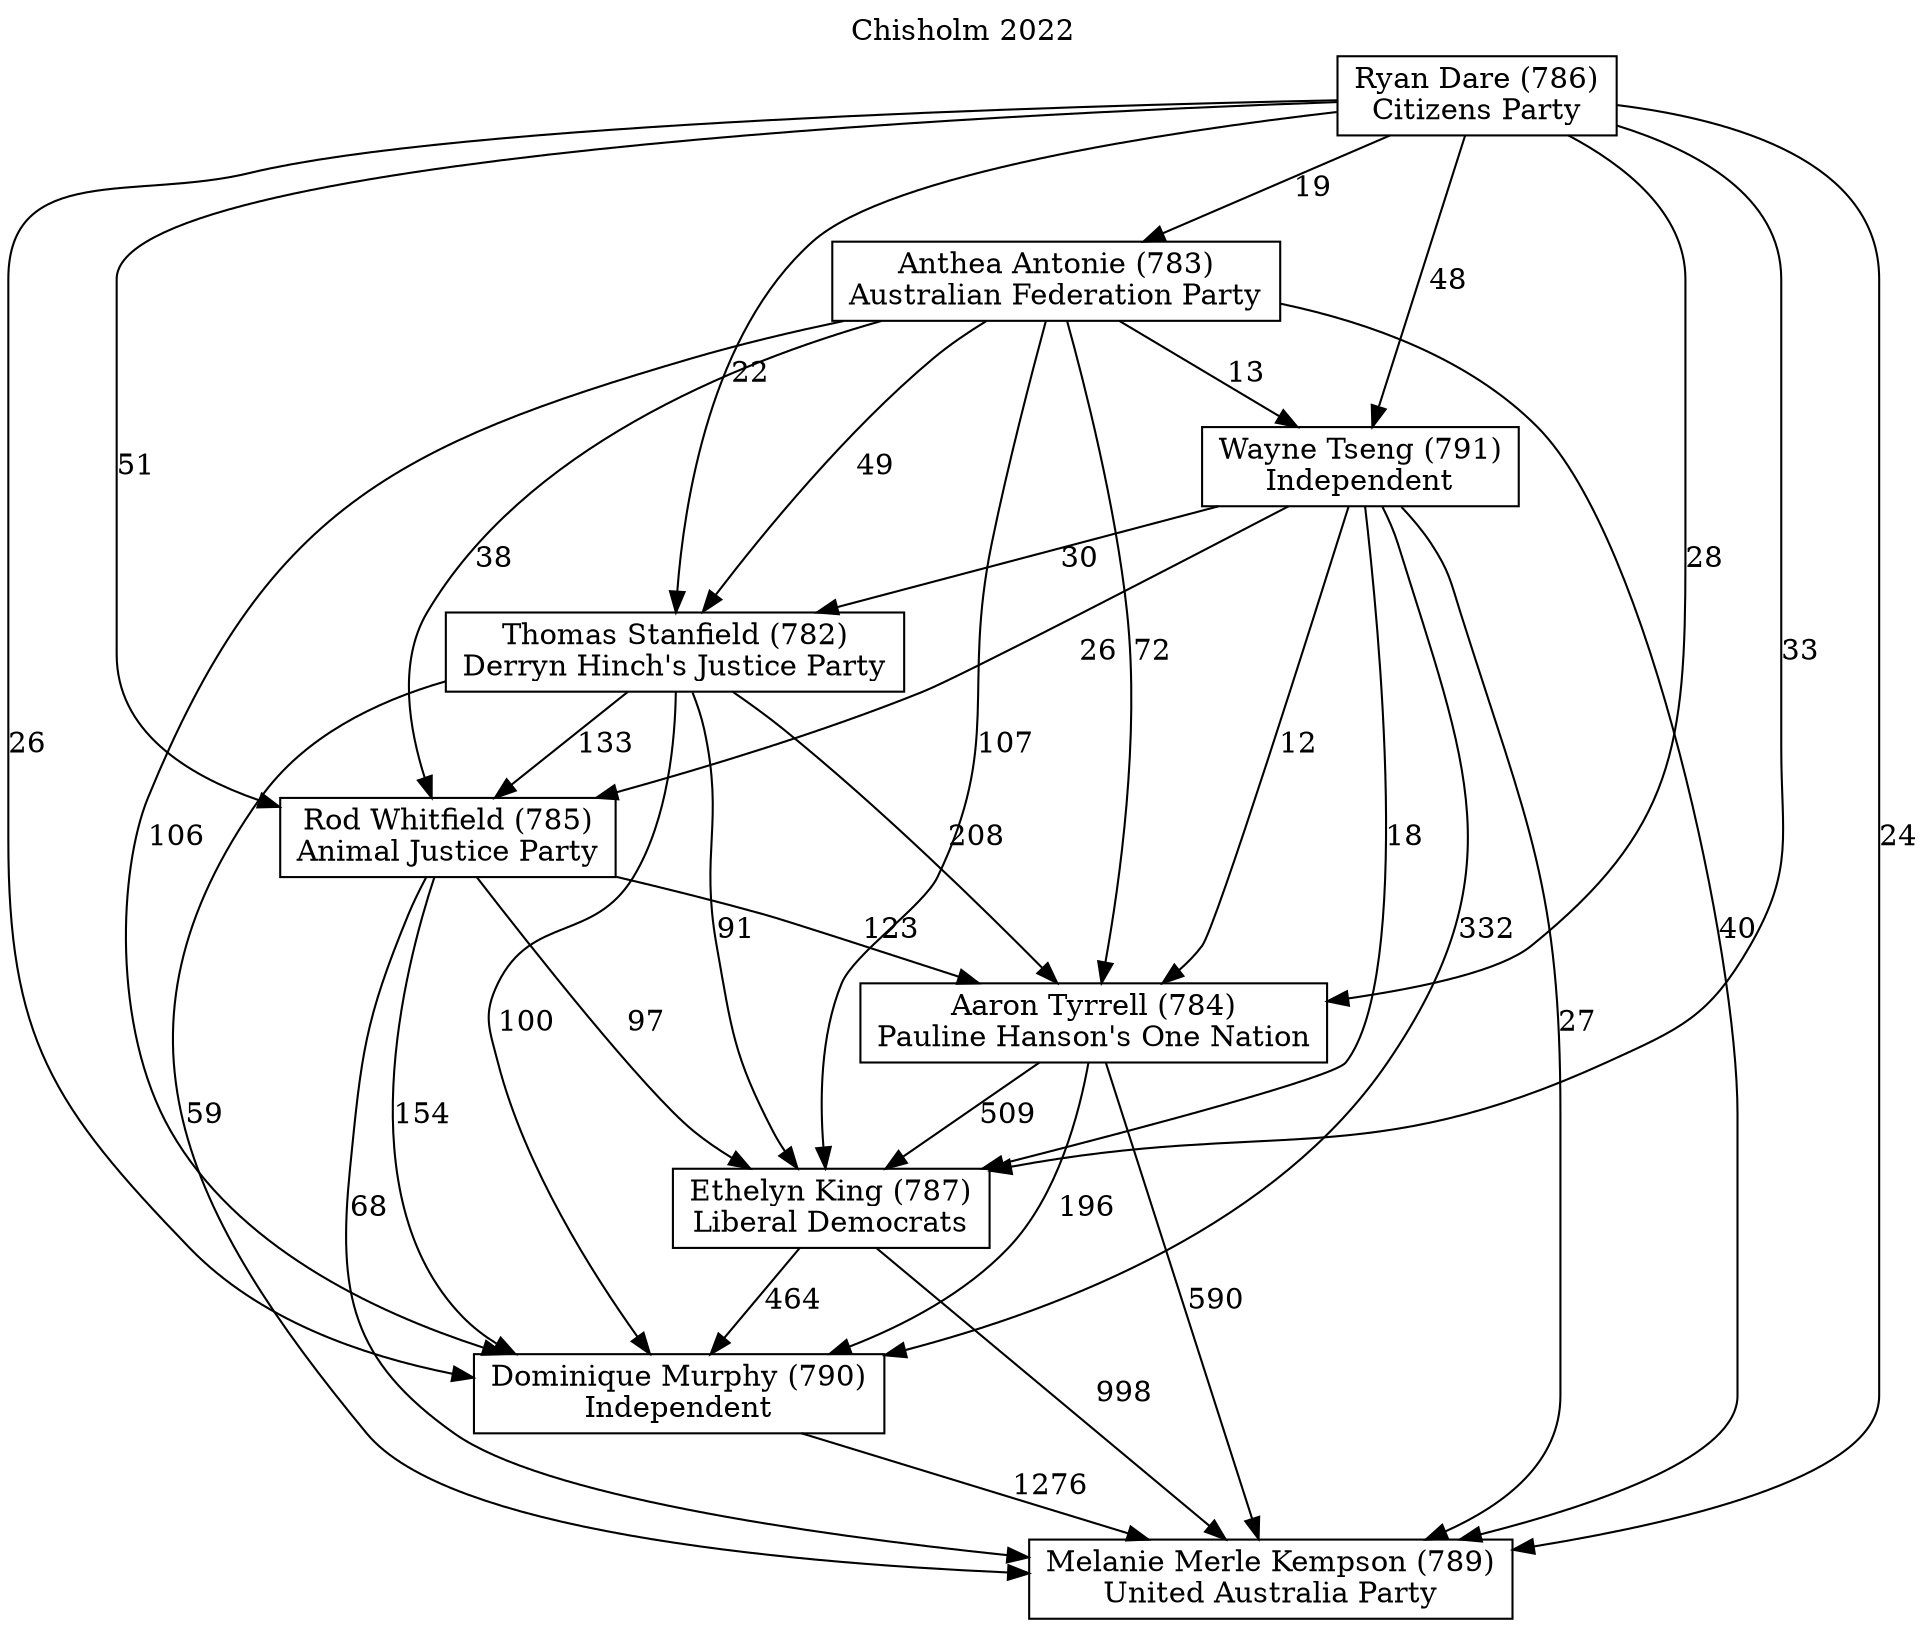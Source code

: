 // House preference flow
digraph "Melanie Merle Kempson (789)_Chisholm_2022" {
	graph [label="Chisholm 2022" labelloc=t mclimit=2]
	node [shape=box]
	"Melanie Merle Kempson (789)" [label="Melanie Merle Kempson (789)
United Australia Party"]
	"Dominique Murphy (790)" [label="Dominique Murphy (790)
Independent"]
	"Ethelyn King (787)" [label="Ethelyn King (787)
Liberal Democrats"]
	"Aaron Tyrrell (784)" [label="Aaron Tyrrell (784)
Pauline Hanson's One Nation"]
	"Rod Whitfield (785)" [label="Rod Whitfield (785)
Animal Justice Party"]
	"Thomas Stanfield (782)" [label="Thomas Stanfield (782)
Derryn Hinch's Justice Party"]
	"Wayne Tseng (791)" [label="Wayne Tseng (791)
Independent"]
	"Anthea Antonie (783)" [label="Anthea Antonie (783)
Australian Federation Party"]
	"Ryan Dare (786)" [label="Ryan Dare (786)
Citizens Party"]
	"Dominique Murphy (790)" -> "Melanie Merle Kempson (789)" [label=1276]
	"Ethelyn King (787)" -> "Dominique Murphy (790)" [label=464]
	"Aaron Tyrrell (784)" -> "Ethelyn King (787)" [label=509]
	"Rod Whitfield (785)" -> "Aaron Tyrrell (784)" [label=123]
	"Thomas Stanfield (782)" -> "Rod Whitfield (785)" [label=133]
	"Wayne Tseng (791)" -> "Thomas Stanfield (782)" [label=30]
	"Anthea Antonie (783)" -> "Wayne Tseng (791)" [label=13]
	"Ryan Dare (786)" -> "Anthea Antonie (783)" [label=19]
	"Ethelyn King (787)" -> "Melanie Merle Kempson (789)" [label=998]
	"Aaron Tyrrell (784)" -> "Melanie Merle Kempson (789)" [label=590]
	"Rod Whitfield (785)" -> "Melanie Merle Kempson (789)" [label=68]
	"Thomas Stanfield (782)" -> "Melanie Merle Kempson (789)" [label=59]
	"Wayne Tseng (791)" -> "Melanie Merle Kempson (789)" [label=27]
	"Anthea Antonie (783)" -> "Melanie Merle Kempson (789)" [label=40]
	"Ryan Dare (786)" -> "Melanie Merle Kempson (789)" [label=24]
	"Ryan Dare (786)" -> "Wayne Tseng (791)" [label=48]
	"Anthea Antonie (783)" -> "Thomas Stanfield (782)" [label=49]
	"Ryan Dare (786)" -> "Thomas Stanfield (782)" [label=22]
	"Wayne Tseng (791)" -> "Rod Whitfield (785)" [label=26]
	"Anthea Antonie (783)" -> "Rod Whitfield (785)" [label=38]
	"Ryan Dare (786)" -> "Rod Whitfield (785)" [label=51]
	"Thomas Stanfield (782)" -> "Aaron Tyrrell (784)" [label=208]
	"Wayne Tseng (791)" -> "Aaron Tyrrell (784)" [label=12]
	"Anthea Antonie (783)" -> "Aaron Tyrrell (784)" [label=72]
	"Ryan Dare (786)" -> "Aaron Tyrrell (784)" [label=28]
	"Rod Whitfield (785)" -> "Ethelyn King (787)" [label=97]
	"Thomas Stanfield (782)" -> "Ethelyn King (787)" [label=91]
	"Wayne Tseng (791)" -> "Ethelyn King (787)" [label=18]
	"Anthea Antonie (783)" -> "Ethelyn King (787)" [label=107]
	"Ryan Dare (786)" -> "Ethelyn King (787)" [label=33]
	"Aaron Tyrrell (784)" -> "Dominique Murphy (790)" [label=196]
	"Rod Whitfield (785)" -> "Dominique Murphy (790)" [label=154]
	"Thomas Stanfield (782)" -> "Dominique Murphy (790)" [label=100]
	"Wayne Tseng (791)" -> "Dominique Murphy (790)" [label=332]
	"Anthea Antonie (783)" -> "Dominique Murphy (790)" [label=106]
	"Ryan Dare (786)" -> "Dominique Murphy (790)" [label=26]
}
